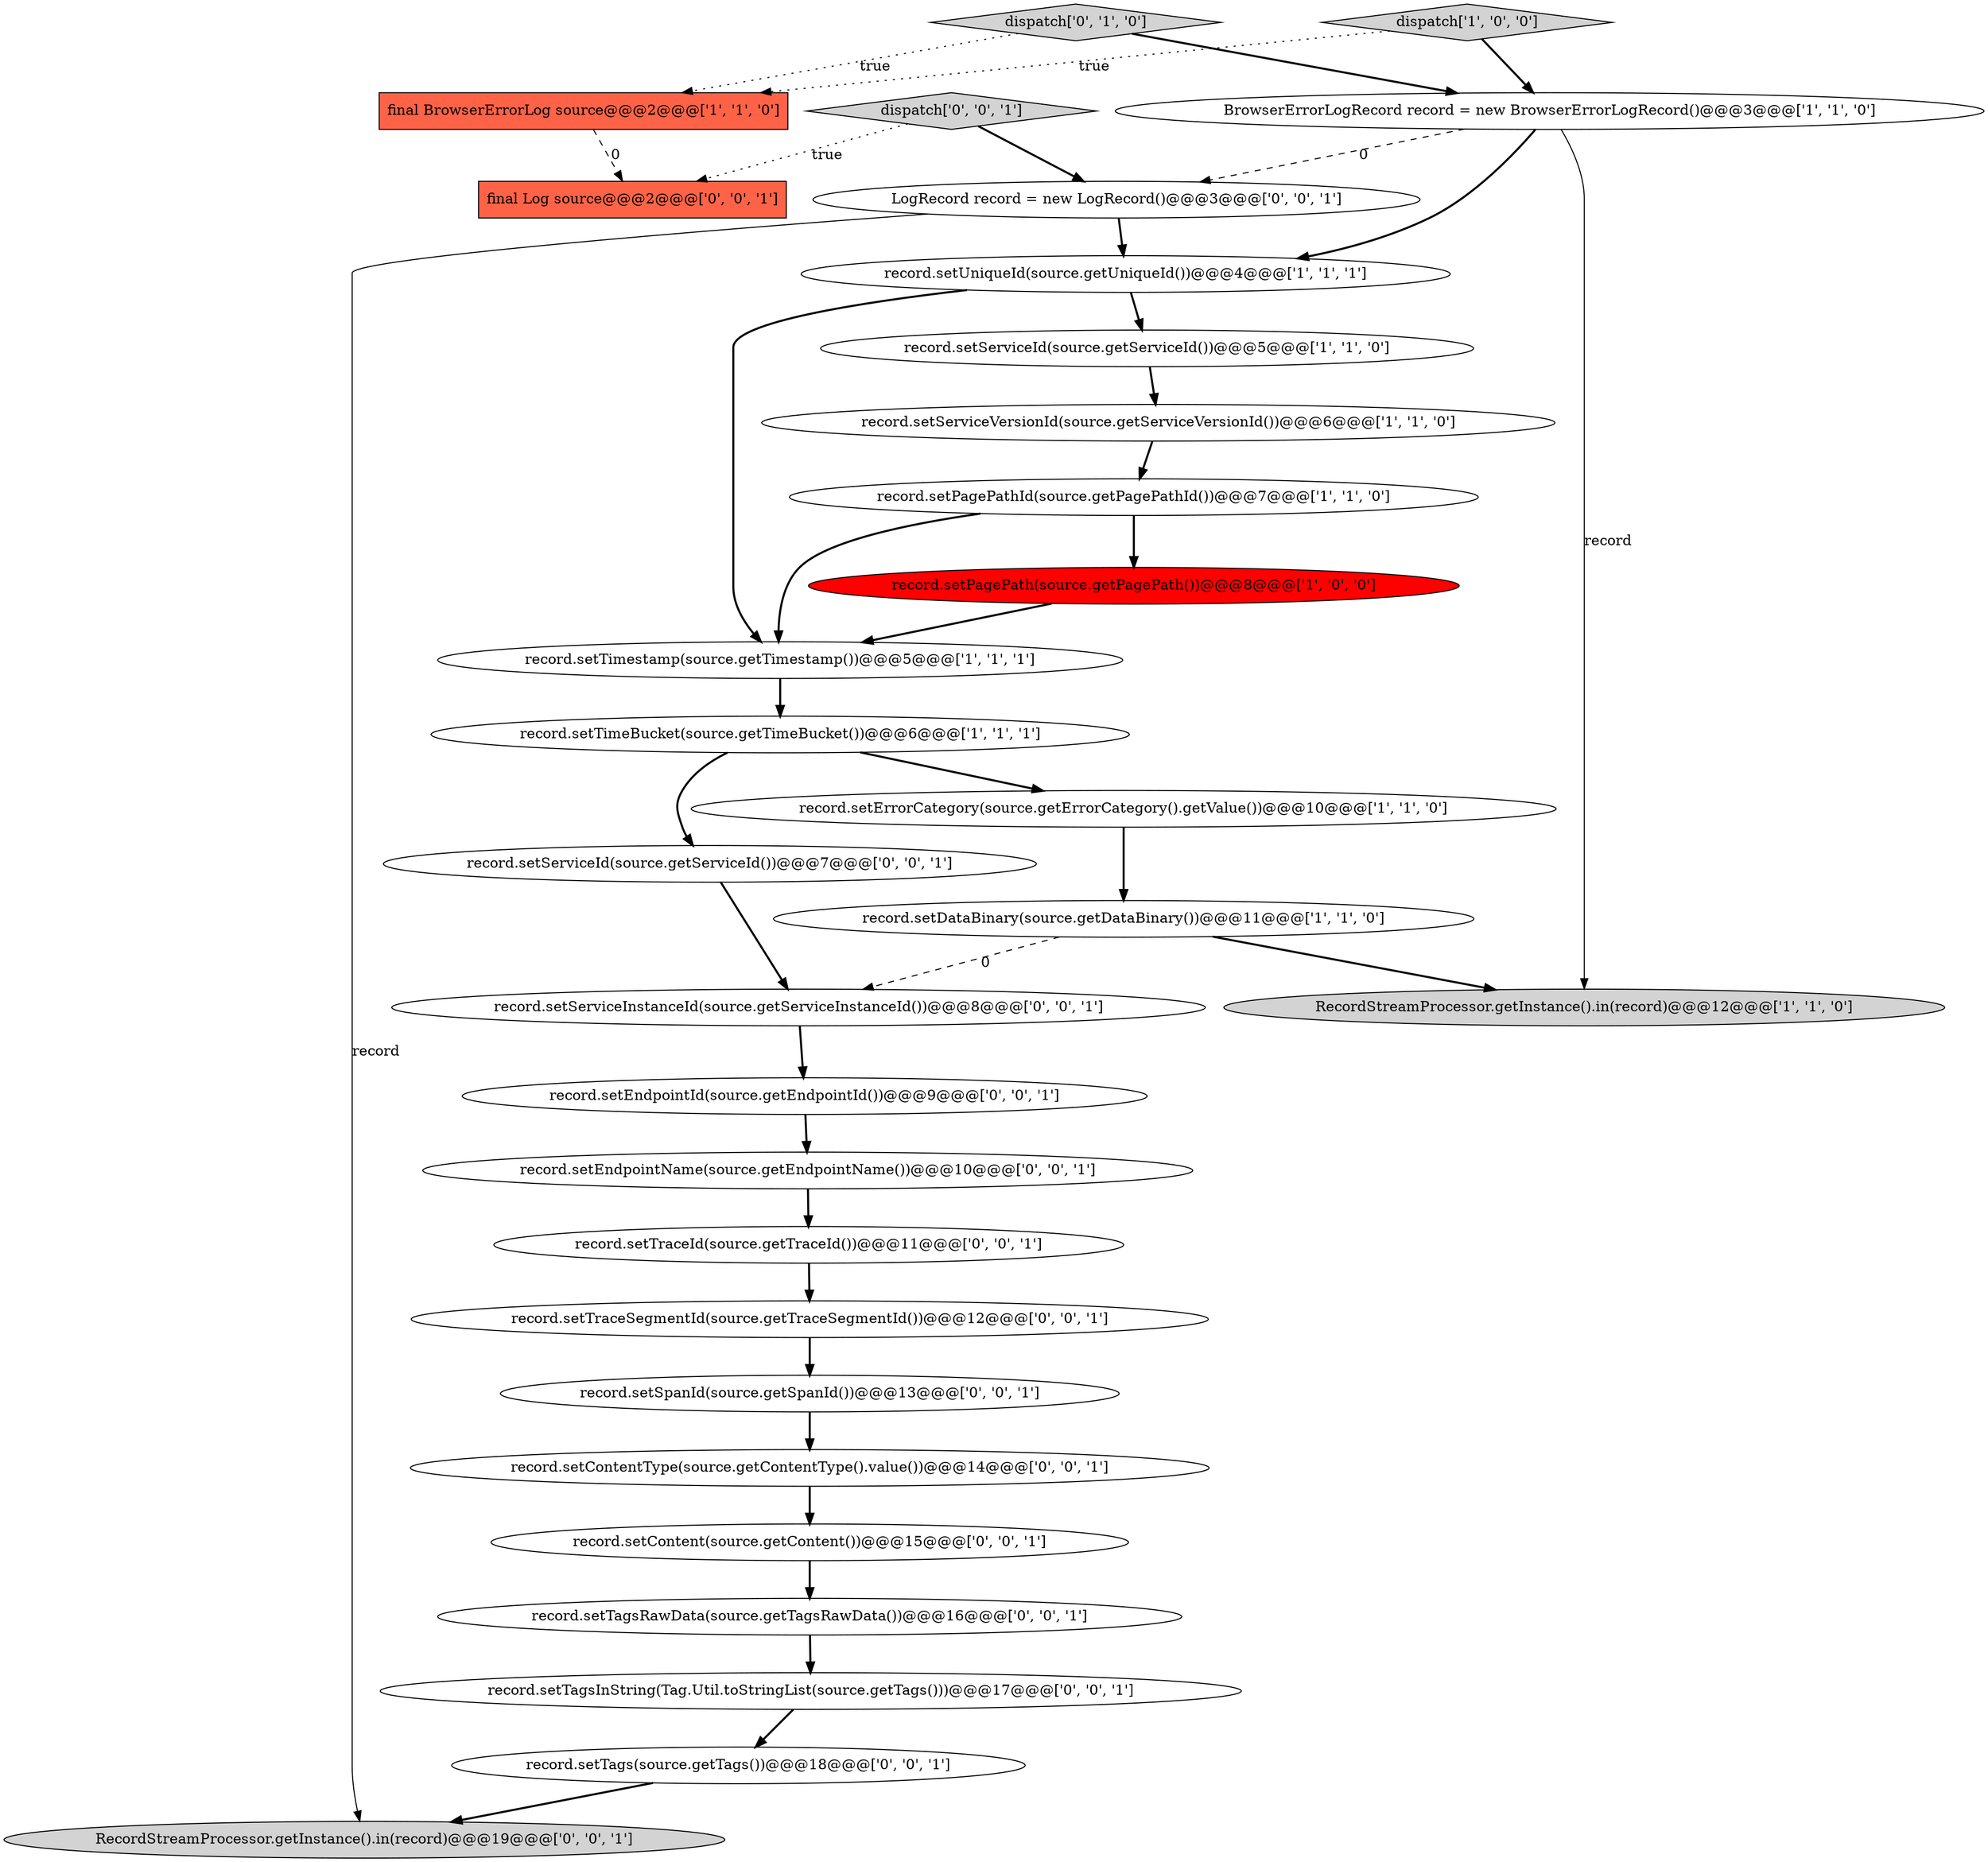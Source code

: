 digraph {
19 [style = filled, label = "LogRecord record = new LogRecord()@@@3@@@['0', '0', '1']", fillcolor = white, shape = ellipse image = "AAA0AAABBB3BBB"];
15 [style = filled, label = "RecordStreamProcessor.getInstance().in(record)@@@19@@@['0', '0', '1']", fillcolor = lightgray, shape = ellipse image = "AAA0AAABBB3BBB"];
29 [style = filled, label = "record.setContent(source.getContent())@@@15@@@['0', '0', '1']", fillcolor = white, shape = ellipse image = "AAA0AAABBB3BBB"];
27 [style = filled, label = "record.setTraceId(source.getTraceId())@@@11@@@['0', '0', '1']", fillcolor = white, shape = ellipse image = "AAA0AAABBB3BBB"];
7 [style = filled, label = "record.setErrorCategory(source.getErrorCategory().getValue())@@@10@@@['1', '1', '0']", fillcolor = white, shape = ellipse image = "AAA0AAABBB1BBB"];
4 [style = filled, label = "record.setUniqueId(source.getUniqueId())@@@4@@@['1', '1', '1']", fillcolor = white, shape = ellipse image = "AAA0AAABBB1BBB"];
13 [style = filled, label = "dispatch['0', '1', '0']", fillcolor = lightgray, shape = diamond image = "AAA0AAABBB2BBB"];
23 [style = filled, label = "record.setSpanId(source.getSpanId())@@@13@@@['0', '0', '1']", fillcolor = white, shape = ellipse image = "AAA0AAABBB3BBB"];
18 [style = filled, label = "record.setTagsRawData(source.getTagsRawData())@@@16@@@['0', '0', '1']", fillcolor = white, shape = ellipse image = "AAA0AAABBB3BBB"];
17 [style = filled, label = "record.setEndpointName(source.getEndpointName())@@@10@@@['0', '0', '1']", fillcolor = white, shape = ellipse image = "AAA0AAABBB3BBB"];
3 [style = filled, label = "record.setTimeBucket(source.getTimeBucket())@@@6@@@['1', '1', '1']", fillcolor = white, shape = ellipse image = "AAA0AAABBB1BBB"];
21 [style = filled, label = "final Log source@@@2@@@['0', '0', '1']", fillcolor = tomato, shape = box image = "AAA0AAABBB3BBB"];
10 [style = filled, label = "record.setPagePathId(source.getPagePathId())@@@7@@@['1', '1', '0']", fillcolor = white, shape = ellipse image = "AAA0AAABBB1BBB"];
11 [style = filled, label = "record.setTimestamp(source.getTimestamp())@@@5@@@['1', '1', '1']", fillcolor = white, shape = ellipse image = "AAA0AAABBB1BBB"];
26 [style = filled, label = "record.setServiceInstanceId(source.getServiceInstanceId())@@@8@@@['0', '0', '1']", fillcolor = white, shape = ellipse image = "AAA0AAABBB3BBB"];
6 [style = filled, label = "record.setDataBinary(source.getDataBinary())@@@11@@@['1', '1', '0']", fillcolor = white, shape = ellipse image = "AAA0AAABBB1BBB"];
14 [style = filled, label = "record.setTagsInString(Tag.Util.toStringList(source.getTags()))@@@17@@@['0', '0', '1']", fillcolor = white, shape = ellipse image = "AAA0AAABBB3BBB"];
28 [style = filled, label = "record.setTraceSegmentId(source.getTraceSegmentId())@@@12@@@['0', '0', '1']", fillcolor = white, shape = ellipse image = "AAA0AAABBB3BBB"];
16 [style = filled, label = "record.setTags(source.getTags())@@@18@@@['0', '0', '1']", fillcolor = white, shape = ellipse image = "AAA0AAABBB3BBB"];
0 [style = filled, label = "final BrowserErrorLog source@@@2@@@['1', '1', '0']", fillcolor = tomato, shape = box image = "AAA0AAABBB1BBB"];
22 [style = filled, label = "record.setServiceId(source.getServiceId())@@@7@@@['0', '0', '1']", fillcolor = white, shape = ellipse image = "AAA0AAABBB3BBB"];
2 [style = filled, label = "RecordStreamProcessor.getInstance().in(record)@@@12@@@['1', '1', '0']", fillcolor = lightgray, shape = ellipse image = "AAA0AAABBB1BBB"];
25 [style = filled, label = "record.setEndpointId(source.getEndpointId())@@@9@@@['0', '0', '1']", fillcolor = white, shape = ellipse image = "AAA0AAABBB3BBB"];
9 [style = filled, label = "record.setServiceId(source.getServiceId())@@@5@@@['1', '1', '0']", fillcolor = white, shape = ellipse image = "AAA0AAABBB1BBB"];
24 [style = filled, label = "dispatch['0', '0', '1']", fillcolor = lightgray, shape = diamond image = "AAA0AAABBB3BBB"];
12 [style = filled, label = "BrowserErrorLogRecord record = new BrowserErrorLogRecord()@@@3@@@['1', '1', '0']", fillcolor = white, shape = ellipse image = "AAA0AAABBB1BBB"];
20 [style = filled, label = "record.setContentType(source.getContentType().value())@@@14@@@['0', '0', '1']", fillcolor = white, shape = ellipse image = "AAA0AAABBB3BBB"];
5 [style = filled, label = "record.setPagePath(source.getPagePath())@@@8@@@['1', '0', '0']", fillcolor = red, shape = ellipse image = "AAA1AAABBB1BBB"];
8 [style = filled, label = "dispatch['1', '0', '0']", fillcolor = lightgray, shape = diamond image = "AAA0AAABBB1BBB"];
1 [style = filled, label = "record.setServiceVersionId(source.getServiceVersionId())@@@6@@@['1', '1', '0']", fillcolor = white, shape = ellipse image = "AAA0AAABBB1BBB"];
14->16 [style = bold, label=""];
4->9 [style = bold, label=""];
22->26 [style = bold, label=""];
16->15 [style = bold, label=""];
23->20 [style = bold, label=""];
24->19 [style = bold, label=""];
12->2 [style = solid, label="record"];
20->29 [style = bold, label=""];
27->28 [style = bold, label=""];
26->25 [style = bold, label=""];
3->22 [style = bold, label=""];
25->17 [style = bold, label=""];
29->18 [style = bold, label=""];
6->2 [style = bold, label=""];
13->12 [style = bold, label=""];
10->5 [style = bold, label=""];
19->15 [style = solid, label="record"];
12->19 [style = dashed, label="0"];
12->4 [style = bold, label=""];
3->7 [style = bold, label=""];
11->3 [style = bold, label=""];
13->0 [style = dotted, label="true"];
28->23 [style = bold, label=""];
0->21 [style = dashed, label="0"];
6->26 [style = dashed, label="0"];
7->6 [style = bold, label=""];
8->0 [style = dotted, label="true"];
5->11 [style = bold, label=""];
19->4 [style = bold, label=""];
17->27 [style = bold, label=""];
9->1 [style = bold, label=""];
4->11 [style = bold, label=""];
1->10 [style = bold, label=""];
24->21 [style = dotted, label="true"];
18->14 [style = bold, label=""];
8->12 [style = bold, label=""];
10->11 [style = bold, label=""];
}
